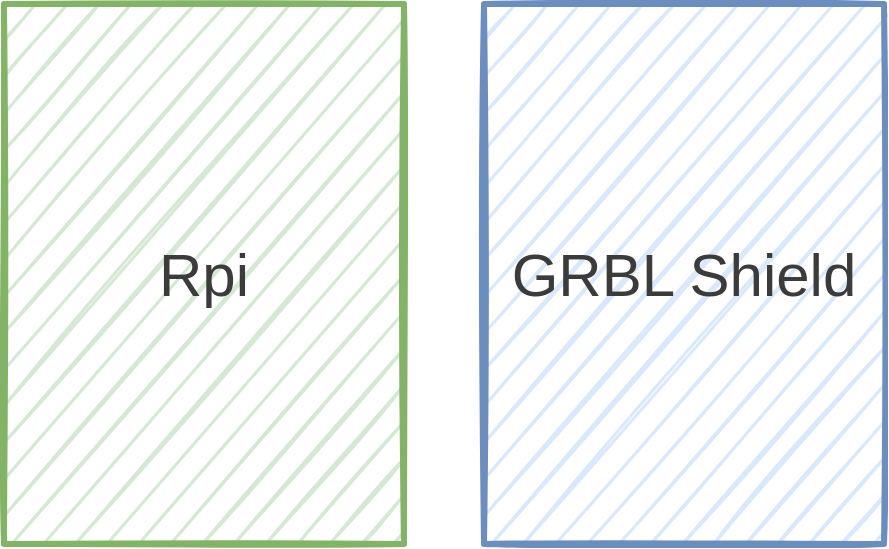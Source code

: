 <mxfile version="14.7.6" type="github">
  <diagram id="WN819PLStXToIRm2dHOi" name="Page-1">
    <mxGraphModel dx="1261" dy="1123" grid="1" gridSize="10" guides="1" tooltips="1" connect="1" arrows="1" fold="1" page="1" pageScale="1" pageWidth="1654" pageHeight="1169" math="0" shadow="0">
      <root>
        <mxCell id="0" />
        <mxCell id="1" parent="0" />
        <mxCell id="LDjXvFkaUpSCtm-YkeH0-2" value="&lt;font style=&quot;font-size: 30px&quot; color=&quot;#3b3b3b&quot;&gt;Rpi&lt;/font&gt;" style="rounded=0;whiteSpace=wrap;html=1;fillColor=#d5e8d4;strokeColor=#82b366;sketch=1;strokeWidth=3;" vertex="1" parent="1">
          <mxGeometry x="140" y="380" width="200" height="270" as="geometry" />
        </mxCell>
        <mxCell id="LDjXvFkaUpSCtm-YkeH0-3" value="&lt;font style=&quot;font-size: 30px&quot; color=&quot;#3b3b3b&quot;&gt;GRBL Shield&lt;br&gt;&lt;/font&gt;" style="rounded=0;whiteSpace=wrap;html=1;fillColor=#dae8fc;strokeColor=#6c8ebf;sketch=1;strokeWidth=3;" vertex="1" parent="1">
          <mxGeometry x="380" y="380" width="200" height="270" as="geometry" />
        </mxCell>
      </root>
    </mxGraphModel>
  </diagram>
</mxfile>
